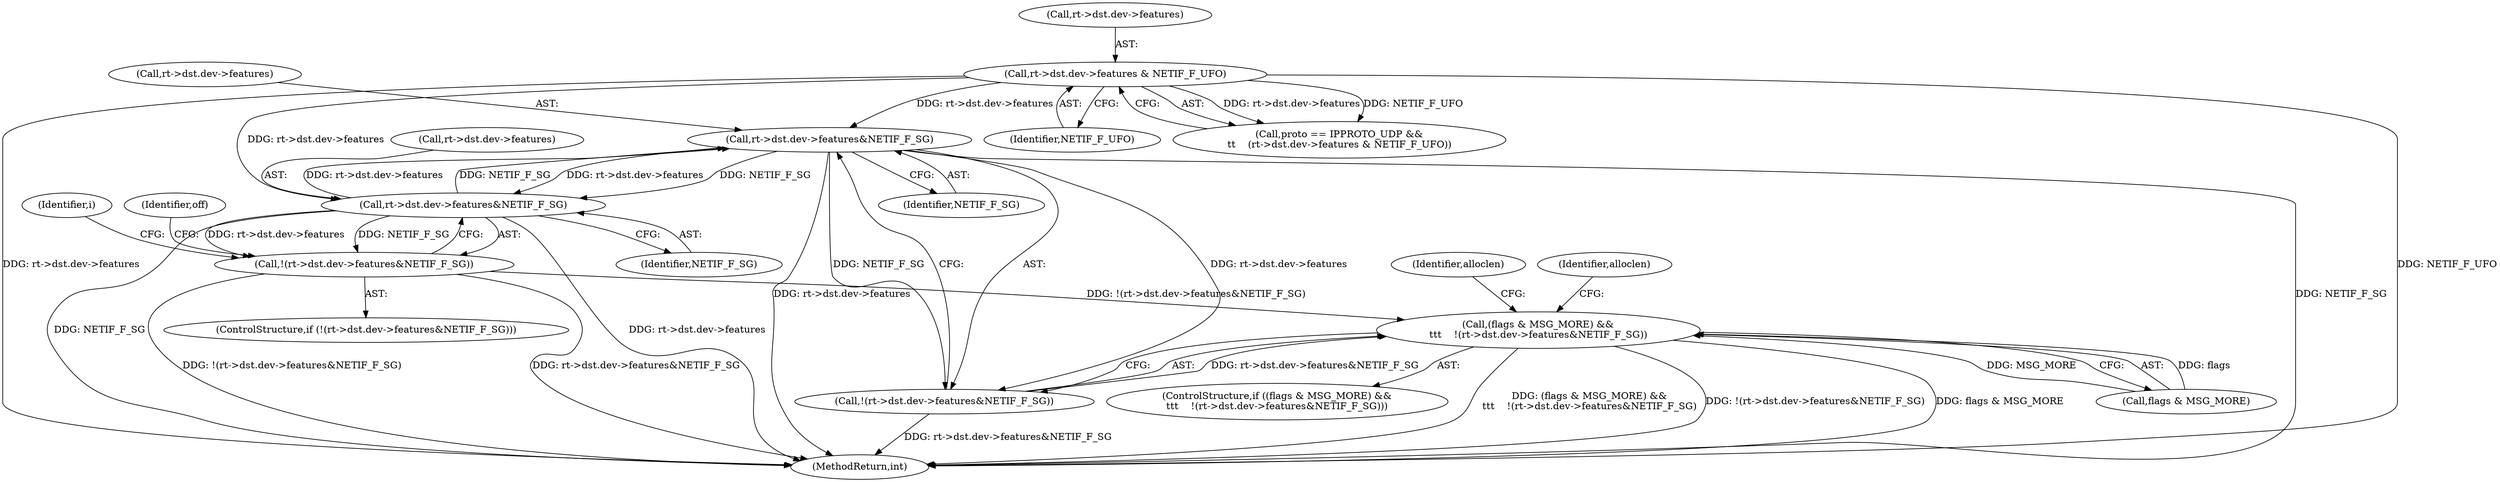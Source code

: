digraph "0_linux_87c48fa3b4630905f98268dde838ee43626a060c_0@pointer" {
"1000815" [label="(Call,rt->dst.dev->features&NETIF_F_SG)"];
"1000670" [label="(Call,rt->dst.dev->features & NETIF_F_UFO)"];
"1001069" [label="(Call,rt->dst.dev->features&NETIF_F_SG)"];
"1000815" [label="(Call,rt->dst.dev->features&NETIF_F_SG)"];
"1000814" [label="(Call,!(rt->dst.dev->features&NETIF_F_SG))"];
"1000810" [label="(Call,(flags & MSG_MORE) &&\n\t\t\t    !(rt->dst.dev->features&NETIF_F_SG))"];
"1001068" [label="(Call,!(rt->dst.dev->features&NETIF_F_SG))"];
"1000815" [label="(Call,rt->dst.dev->features&NETIF_F_SG)"];
"1000678" [label="(Identifier,NETIF_F_UFO)"];
"1001110" [label="(Identifier,i)"];
"1000825" [label="(Identifier,alloclen)"];
"1000666" [label="(Call,proto == IPPROTO_UDP &&\n\t\t    (rt->dst.dev->features & NETIF_F_UFO))"];
"1000829" [label="(Identifier,alloclen)"];
"1001077" [label="(Identifier,NETIF_F_SG)"];
"1000671" [label="(Call,rt->dst.dev->features)"];
"1001081" [label="(Identifier,off)"];
"1001068" [label="(Call,!(rt->dst.dev->features&NETIF_F_SG))"];
"1000811" [label="(Call,flags & MSG_MORE)"];
"1001067" [label="(ControlStructure,if (!(rt->dst.dev->features&NETIF_F_SG)))"];
"1000814" [label="(Call,!(rt->dst.dev->features&NETIF_F_SG))"];
"1000670" [label="(Call,rt->dst.dev->features & NETIF_F_UFO)"];
"1001069" [label="(Call,rt->dst.dev->features&NETIF_F_SG)"];
"1000823" [label="(Identifier,NETIF_F_SG)"];
"1000810" [label="(Call,(flags & MSG_MORE) &&\n\t\t\t    !(rt->dst.dev->features&NETIF_F_SG))"];
"1001339" [label="(MethodReturn,int)"];
"1001070" [label="(Call,rt->dst.dev->features)"];
"1000809" [label="(ControlStructure,if ((flags & MSG_MORE) &&\n\t\t\t    !(rt->dst.dev->features&NETIF_F_SG)))"];
"1000816" [label="(Call,rt->dst.dev->features)"];
"1000815" -> "1000814"  [label="AST: "];
"1000815" -> "1000823"  [label="CFG: "];
"1000816" -> "1000815"  [label="AST: "];
"1000823" -> "1000815"  [label="AST: "];
"1000814" -> "1000815"  [label="CFG: "];
"1000815" -> "1001339"  [label="DDG: rt->dst.dev->features"];
"1000815" -> "1001339"  [label="DDG: NETIF_F_SG"];
"1000815" -> "1000814"  [label="DDG: rt->dst.dev->features"];
"1000815" -> "1000814"  [label="DDG: NETIF_F_SG"];
"1000670" -> "1000815"  [label="DDG: rt->dst.dev->features"];
"1001069" -> "1000815"  [label="DDG: rt->dst.dev->features"];
"1001069" -> "1000815"  [label="DDG: NETIF_F_SG"];
"1000815" -> "1001069"  [label="DDG: rt->dst.dev->features"];
"1000815" -> "1001069"  [label="DDG: NETIF_F_SG"];
"1000670" -> "1000666"  [label="AST: "];
"1000670" -> "1000678"  [label="CFG: "];
"1000671" -> "1000670"  [label="AST: "];
"1000678" -> "1000670"  [label="AST: "];
"1000666" -> "1000670"  [label="CFG: "];
"1000670" -> "1001339"  [label="DDG: NETIF_F_UFO"];
"1000670" -> "1001339"  [label="DDG: rt->dst.dev->features"];
"1000670" -> "1000666"  [label="DDG: rt->dst.dev->features"];
"1000670" -> "1000666"  [label="DDG: NETIF_F_UFO"];
"1000670" -> "1001069"  [label="DDG: rt->dst.dev->features"];
"1001069" -> "1001068"  [label="AST: "];
"1001069" -> "1001077"  [label="CFG: "];
"1001070" -> "1001069"  [label="AST: "];
"1001077" -> "1001069"  [label="AST: "];
"1001068" -> "1001069"  [label="CFG: "];
"1001069" -> "1001339"  [label="DDG: NETIF_F_SG"];
"1001069" -> "1001339"  [label="DDG: rt->dst.dev->features"];
"1001069" -> "1001068"  [label="DDG: rt->dst.dev->features"];
"1001069" -> "1001068"  [label="DDG: NETIF_F_SG"];
"1000814" -> "1000810"  [label="AST: "];
"1000810" -> "1000814"  [label="CFG: "];
"1000814" -> "1001339"  [label="DDG: rt->dst.dev->features&NETIF_F_SG"];
"1000814" -> "1000810"  [label="DDG: rt->dst.dev->features&NETIF_F_SG"];
"1000810" -> "1000809"  [label="AST: "];
"1000810" -> "1000811"  [label="CFG: "];
"1000811" -> "1000810"  [label="AST: "];
"1000825" -> "1000810"  [label="CFG: "];
"1000829" -> "1000810"  [label="CFG: "];
"1000810" -> "1001339"  [label="DDG: (flags & MSG_MORE) &&\n\t\t\t    !(rt->dst.dev->features&NETIF_F_SG)"];
"1000810" -> "1001339"  [label="DDG: !(rt->dst.dev->features&NETIF_F_SG)"];
"1000810" -> "1001339"  [label="DDG: flags & MSG_MORE"];
"1000811" -> "1000810"  [label="DDG: flags"];
"1000811" -> "1000810"  [label="DDG: MSG_MORE"];
"1001068" -> "1000810"  [label="DDG: !(rt->dst.dev->features&NETIF_F_SG)"];
"1001068" -> "1001067"  [label="AST: "];
"1001081" -> "1001068"  [label="CFG: "];
"1001110" -> "1001068"  [label="CFG: "];
"1001068" -> "1001339"  [label="DDG: rt->dst.dev->features&NETIF_F_SG"];
"1001068" -> "1001339"  [label="DDG: !(rt->dst.dev->features&NETIF_F_SG)"];
}
